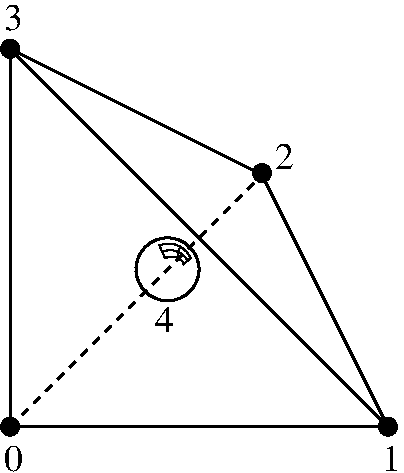 #FIG 3.2  Produced by xfig version 3.2.5a
Portrait
Center
Metric
A4      
100.00
Single
-2
1200 2
6 0 0 2880 3375
6 975 1695 1455 2175
6 975 1695 1455 2175
6 1155 1751 1384 1902
5 1 0 1 0 7 50 0 -1 0.000 0 0 0 0 1222.500 1922.500 1155 1765 1290 1765 1380 1855
5 1 0 1 0 7 50 0 -1 0.000 0 0 0 0 1245.000 1945.000 1200 1855 1290 1855 1335 1900
5 1 0 1 0 7 50 0 -1 0.000 0 0 0 0 1235.070 1936.562 1185 1808 1290 1810 1357 1872
2 1 0 1 0 7 50 0 -1 0.000 0 0 -1 0 0 2
	 1196 1853 1155 1760
2 1 0 1 0 7 50 0 -1 0.000 0 0 -1 0 0 2
	 1327 1902 1384 1850
2 1 0 1 0 7 50 0 -1 0.000 0 0 -1 0 0 2
	 1286 1853 1305 1767
-6
1 3 0 2 0 7 50 0 -1 0.000 1 0.0000 1215 1935 225 225 1215 1935 1440 1935
-6
-6
1 3 0 1 0 0 50 0 20 0.000 1 0.0000 90 3060 64 64 90 3060 154 3060
1 3 0 1 0 0 50 0 20 0.000 1 0.0000 90 360 64 64 90 360 154 360
1 3 0 1 0 0 50 0 20 0.000 1 0.0000 2790 3060 64 64 2790 3060 2854 3060
1 3 0 1 0 0 50 0 20 0.000 1 0.0000 1890 1248 64 64 1890 1248 1954 1248
2 1 0 2 0 7 50 0 -1 0.000 0 0 -1 0 0 2
	 90 3060 2790 3060
2 1 0 2 0 7 50 0 -1 0.000 0 0 -1 0 0 2
	 90 360 90 3060
2 1 0 2 0 7 50 0 -1 0.000 0 0 -1 0 0 2
	 90 360 2790 3060
2 1 0 2 0 7 50 0 -1 0.000 0 0 -1 0 0 2
	 1890 1260 2790 3060
2 1 0 2 0 7 50 0 -1 0.000 0 0 -1 0 0 2
	 1890 1260 90 360
2 1 1 2 0 7 50 0 -1 4.000 0 0 -1 0 0 2
	 90 3060 1890 1260
4 0 0 50 0 0 18 0.0000 4 195 135 45 3375 0\001
4 0 0 50 0 0 18 0.0000 4 195 135 2745 3375 1\001
4 0 0 50 0 0 18 0.0000 4 195 135 1125 2385 4\001
4 0 0 50 0 0 18 0.0000 4 195 135 1980 1215 2\001
4 0 0 50 0 0 18 0.0000 4 195 135 45 225 3\001
-6
